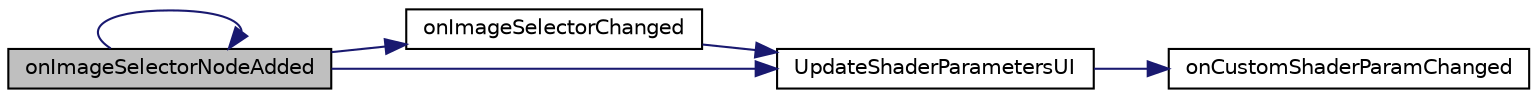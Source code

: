 digraph "onImageSelectorNodeAdded"
{
 // LATEX_PDF_SIZE
  bgcolor="transparent";
  edge [fontname="Helvetica",fontsize="10",labelfontname="Helvetica",labelfontsize="10"];
  node [fontname="Helvetica",fontsize="10",shape=record];
  rankdir="LR";
  Node1 [label="onImageSelectorNodeAdded",height=0.2,width=0.4,color="black", fillcolor="grey75", style="filled", fontcolor="black",tooltip=" "];
  Node1 -> Node2 [color="midnightblue",fontsize="10",style="solid",fontname="Helvetica"];
  Node2 [label="onImageSelectorChanged",height=0.2,width=0.4,color="black",URL="$class_p_r_i_s_m_1_1_p_r_i_s_m_widget.html#a9d0c4bfbc3266c4bc40b436e7185f25c",tooltip=" "];
  Node2 -> Node3 [color="midnightblue",fontsize="10",style="solid",fontname="Helvetica"];
  Node3 [label="UpdateShaderParametersUI",height=0.2,width=0.4,color="black",URL="$class_p_r_i_s_m_1_1_p_r_i_s_m_widget.html#aa315cc715c538dea175216d53f73915e",tooltip=" "];
  Node3 -> Node4 [color="midnightblue",fontsize="10",style="solid",fontname="Helvetica"];
  Node4 [label="onCustomShaderParamChanged",height=0.2,width=0.4,color="black",URL="$class_p_r_i_s_m_1_1_p_r_i_s_m_widget.html#a5d6fb9b478e94c2f199af600607385ff",tooltip=" "];
  Node1 -> Node1 [color="midnightblue",fontsize="10",style="solid",fontname="Helvetica"];
  Node1 -> Node3 [color="midnightblue",fontsize="10",style="solid",fontname="Helvetica"];
}
